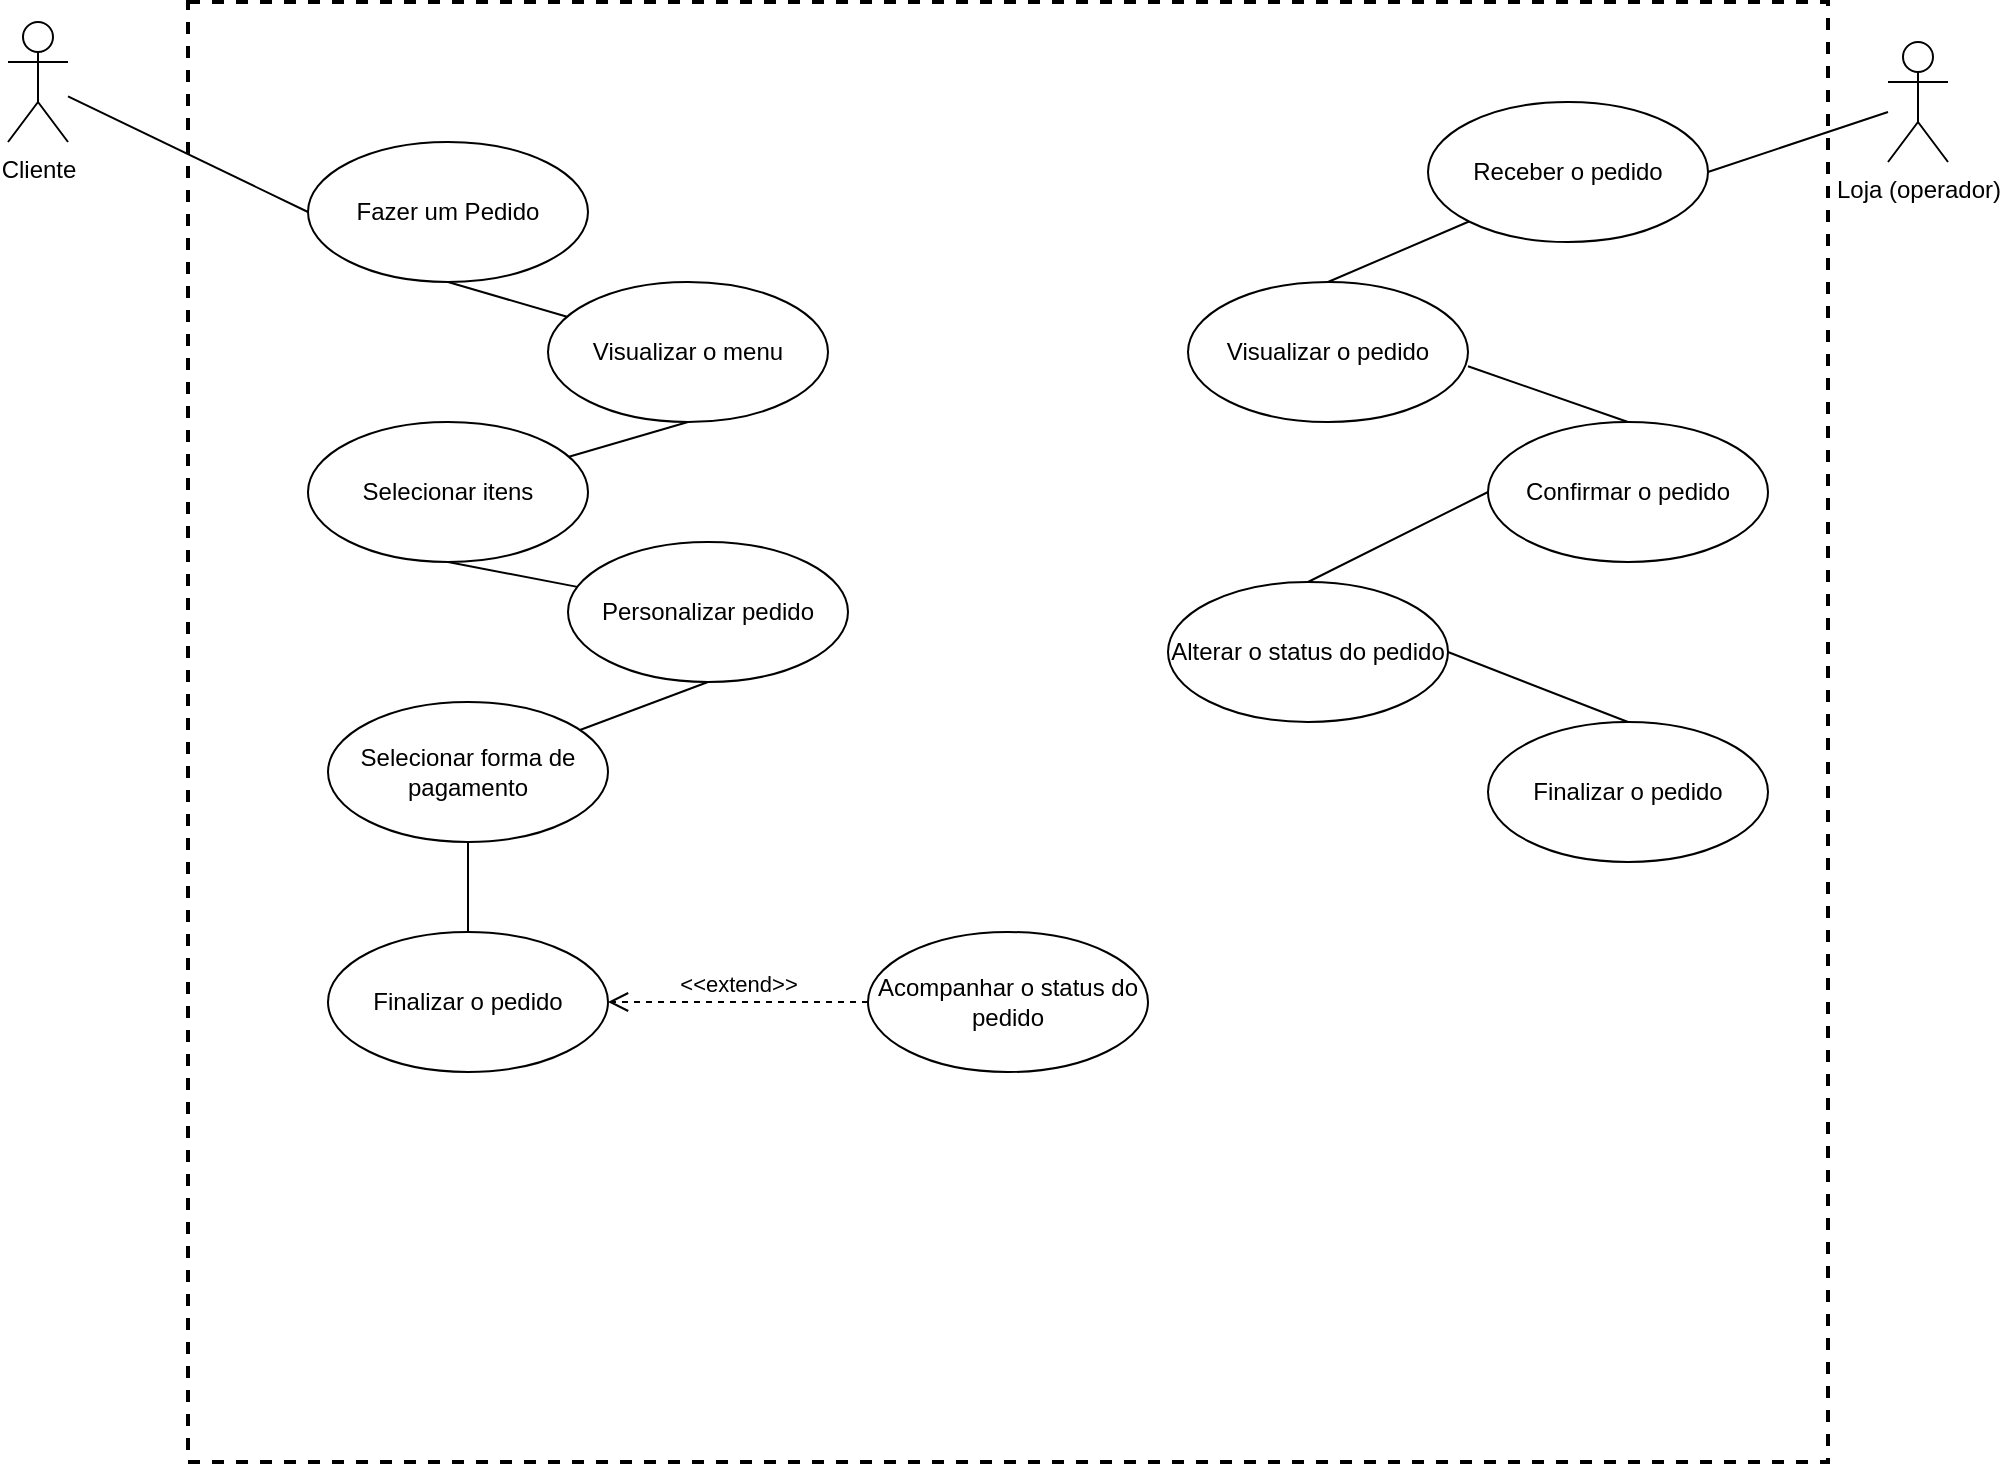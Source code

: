 <mxfile version="24.7.17">
  <diagram name="Página-1" id="71pjXaBnQ7cRSnU2qKGP">
    <mxGraphModel dx="1247" dy="647" grid="1" gridSize="10" guides="1" tooltips="1" connect="1" arrows="1" fold="1" page="1" pageScale="1" pageWidth="827" pageHeight="1169" math="0" shadow="0">
      <root>
        <mxCell id="0" />
        <mxCell id="1" parent="0" />
        <mxCell id="yrYXCM0s9pd2o91WFh4q-1" value="Cliente" style="shape=umlActor;verticalLabelPosition=bottom;verticalAlign=top;html=1;outlineConnect=0;" vertex="1" parent="1">
          <mxGeometry x="30" y="60" width="30" height="60" as="geometry" />
        </mxCell>
        <mxCell id="yrYXCM0s9pd2o91WFh4q-3" value="&lt;div&gt;&lt;br&gt;&lt;/div&gt;&lt;div&gt;&lt;br&gt;&lt;/div&gt;" style="html=1;whiteSpace=wrap;fillColor=none;dashed=1;strokeWidth=2;" vertex="1" parent="1">
          <mxGeometry x="120" y="50" width="820" height="730" as="geometry" />
        </mxCell>
        <mxCell id="yrYXCM0s9pd2o91WFh4q-4" value="Loja (operador)" style="shape=umlActor;verticalLabelPosition=bottom;verticalAlign=top;html=1;" vertex="1" parent="1">
          <mxGeometry x="970" y="70" width="30" height="60" as="geometry" />
        </mxCell>
        <mxCell id="yrYXCM0s9pd2o91WFh4q-7" value="Fazer um Pedido" style="ellipse;whiteSpace=wrap;html=1;" vertex="1" parent="1">
          <mxGeometry x="180" y="120" width="140" height="70" as="geometry" />
        </mxCell>
        <mxCell id="yrYXCM0s9pd2o91WFh4q-11" value="" style="endArrow=none;html=1;rounded=0;exitX=0;exitY=0.5;exitDx=0;exitDy=0;" edge="1" parent="1" source="yrYXCM0s9pd2o91WFh4q-7" target="yrYXCM0s9pd2o91WFh4q-1">
          <mxGeometry width="50" height="50" relative="1" as="geometry">
            <mxPoint x="340" y="270" as="sourcePoint" />
            <mxPoint x="390" y="220" as="targetPoint" />
          </mxGeometry>
        </mxCell>
        <mxCell id="yrYXCM0s9pd2o91WFh4q-12" value="Visualizar o menu" style="ellipse;whiteSpace=wrap;html=1;" vertex="1" parent="1">
          <mxGeometry x="300" y="190" width="140" height="70" as="geometry" />
        </mxCell>
        <mxCell id="yrYXCM0s9pd2o91WFh4q-14" value="" style="endArrow=none;html=1;rounded=0;entryX=0.5;entryY=1;entryDx=0;entryDy=0;" edge="1" parent="1" source="yrYXCM0s9pd2o91WFh4q-12" target="yrYXCM0s9pd2o91WFh4q-7">
          <mxGeometry width="50" height="50" relative="1" as="geometry">
            <mxPoint x="340" y="270" as="sourcePoint" />
            <mxPoint x="390" y="220" as="targetPoint" />
          </mxGeometry>
        </mxCell>
        <mxCell id="yrYXCM0s9pd2o91WFh4q-15" value="Selecionar itens" style="ellipse;whiteSpace=wrap;html=1;" vertex="1" parent="1">
          <mxGeometry x="180" y="260" width="140" height="70" as="geometry" />
        </mxCell>
        <mxCell id="yrYXCM0s9pd2o91WFh4q-16" value="" style="endArrow=none;html=1;rounded=0;entryX=0.5;entryY=1;entryDx=0;entryDy=0;" edge="1" parent="1" source="yrYXCM0s9pd2o91WFh4q-15" target="yrYXCM0s9pd2o91WFh4q-12">
          <mxGeometry width="50" height="50" relative="1" as="geometry">
            <mxPoint x="340" y="400" as="sourcePoint" />
            <mxPoint x="250" y="320" as="targetPoint" />
          </mxGeometry>
        </mxCell>
        <mxCell id="yrYXCM0s9pd2o91WFh4q-17" value="Personalizar pedido" style="ellipse;whiteSpace=wrap;html=1;" vertex="1" parent="1">
          <mxGeometry x="310" y="320" width="140" height="70" as="geometry" />
        </mxCell>
        <mxCell id="yrYXCM0s9pd2o91WFh4q-18" value="" style="endArrow=none;html=1;rounded=0;entryX=0.5;entryY=1;entryDx=0;entryDy=0;" edge="1" parent="1" source="yrYXCM0s9pd2o91WFh4q-17" target="yrYXCM0s9pd2o91WFh4q-15">
          <mxGeometry width="50" height="50" relative="1" as="geometry">
            <mxPoint x="340" y="530" as="sourcePoint" />
            <mxPoint x="250" y="450" as="targetPoint" />
          </mxGeometry>
        </mxCell>
        <mxCell id="yrYXCM0s9pd2o91WFh4q-19" value="Selecionar forma de pagamento" style="ellipse;whiteSpace=wrap;html=1;" vertex="1" parent="1">
          <mxGeometry x="190" y="400" width="140" height="70" as="geometry" />
        </mxCell>
        <mxCell id="yrYXCM0s9pd2o91WFh4q-20" value="" style="endArrow=none;html=1;rounded=0;entryX=0.5;entryY=1;entryDx=0;entryDy=0;" edge="1" parent="1" source="yrYXCM0s9pd2o91WFh4q-19" target="yrYXCM0s9pd2o91WFh4q-17">
          <mxGeometry width="50" height="50" relative="1" as="geometry">
            <mxPoint x="340" y="660" as="sourcePoint" />
            <mxPoint x="250" y="580" as="targetPoint" />
          </mxGeometry>
        </mxCell>
        <mxCell id="yrYXCM0s9pd2o91WFh4q-22" value="Finalizar o pedido" style="ellipse;whiteSpace=wrap;html=1;" vertex="1" parent="1">
          <mxGeometry x="190" y="515" width="140" height="70" as="geometry" />
        </mxCell>
        <mxCell id="yrYXCM0s9pd2o91WFh4q-23" value="" style="endArrow=none;html=1;rounded=0;exitX=0.5;exitY=0;exitDx=0;exitDy=0;entryX=0.5;entryY=1;entryDx=0;entryDy=0;" edge="1" parent="1" source="yrYXCM0s9pd2o91WFh4q-22" target="yrYXCM0s9pd2o91WFh4q-19">
          <mxGeometry width="50" height="50" relative="1" as="geometry">
            <mxPoint x="340" y="440" as="sourcePoint" />
            <mxPoint x="390" y="390" as="targetPoint" />
          </mxGeometry>
        </mxCell>
        <mxCell id="yrYXCM0s9pd2o91WFh4q-26" value="Receber o pedido" style="ellipse;whiteSpace=wrap;html=1;" vertex="1" parent="1">
          <mxGeometry x="740" y="100" width="140" height="70" as="geometry" />
        </mxCell>
        <mxCell id="yrYXCM0s9pd2o91WFh4q-27" value="Acompanhar o status do pedido" style="ellipse;whiteSpace=wrap;html=1;" vertex="1" parent="1">
          <mxGeometry x="460" y="515" width="140" height="70" as="geometry" />
        </mxCell>
        <mxCell id="yrYXCM0s9pd2o91WFh4q-28" value="" style="endArrow=none;html=1;rounded=0;entryX=1;entryY=0.5;entryDx=0;entryDy=0;" edge="1" parent="1" source="yrYXCM0s9pd2o91WFh4q-4" target="yrYXCM0s9pd2o91WFh4q-26">
          <mxGeometry width="50" height="50" relative="1" as="geometry">
            <mxPoint x="1030" y="188" as="sourcePoint" />
            <mxPoint x="910" y="130" as="targetPoint" />
          </mxGeometry>
        </mxCell>
        <mxCell id="yrYXCM0s9pd2o91WFh4q-29" value="Visualizar o pedido" style="ellipse;whiteSpace=wrap;html=1;" vertex="1" parent="1">
          <mxGeometry x="620" y="190" width="140" height="70" as="geometry" />
        </mxCell>
        <mxCell id="yrYXCM0s9pd2o91WFh4q-30" value="Confirmar o pedido" style="ellipse;whiteSpace=wrap;html=1;" vertex="1" parent="1">
          <mxGeometry x="770" y="260" width="140" height="70" as="geometry" />
        </mxCell>
        <mxCell id="yrYXCM0s9pd2o91WFh4q-31" value="Alterar o status do pedido" style="ellipse;whiteSpace=wrap;html=1;" vertex="1" parent="1">
          <mxGeometry x="610" y="340" width="140" height="70" as="geometry" />
        </mxCell>
        <mxCell id="yrYXCM0s9pd2o91WFh4q-32" value="Finalizar o pedido" style="ellipse;whiteSpace=wrap;html=1;" vertex="1" parent="1">
          <mxGeometry x="770" y="410" width="140" height="70" as="geometry" />
        </mxCell>
        <mxCell id="yrYXCM0s9pd2o91WFh4q-33" value="&amp;lt;&amp;lt;extend&amp;gt;&amp;gt;" style="html=1;verticalAlign=bottom;endArrow=open;dashed=1;endSize=8;curved=0;rounded=0;entryX=1;entryY=0.5;entryDx=0;entryDy=0;exitX=0;exitY=0.5;exitDx=0;exitDy=0;" edge="1" parent="1" source="yrYXCM0s9pd2o91WFh4q-27" target="yrYXCM0s9pd2o91WFh4q-22">
          <mxGeometry relative="1" as="geometry">
            <mxPoint x="630" y="390" as="sourcePoint" />
            <mxPoint x="550" y="390" as="targetPoint" />
          </mxGeometry>
        </mxCell>
        <mxCell id="yrYXCM0s9pd2o91WFh4q-34" value="" style="endArrow=none;html=1;rounded=0;entryX=0.5;entryY=0;entryDx=0;entryDy=0;exitX=0;exitY=0.5;exitDx=0;exitDy=0;" edge="1" parent="1" source="yrYXCM0s9pd2o91WFh4q-30" target="yrYXCM0s9pd2o91WFh4q-31">
          <mxGeometry width="50" height="50" relative="1" as="geometry">
            <mxPoint x="780" y="310" as="sourcePoint" />
            <mxPoint x="690" y="340" as="targetPoint" />
          </mxGeometry>
        </mxCell>
        <mxCell id="yrYXCM0s9pd2o91WFh4q-36" value="" style="endArrow=none;html=1;rounded=0;entryX=0.5;entryY=0;entryDx=0;entryDy=0;exitX=0;exitY=1;exitDx=0;exitDy=0;" edge="1" parent="1" source="yrYXCM0s9pd2o91WFh4q-26" target="yrYXCM0s9pd2o91WFh4q-29">
          <mxGeometry width="50" height="50" relative="1" as="geometry">
            <mxPoint x="780" y="305" as="sourcePoint" />
            <mxPoint x="700" y="360" as="targetPoint" />
          </mxGeometry>
        </mxCell>
        <mxCell id="yrYXCM0s9pd2o91WFh4q-37" value="" style="endArrow=none;html=1;rounded=0;entryX=1;entryY=0.602;entryDx=0;entryDy=0;exitX=0.5;exitY=0;exitDx=0;exitDy=0;entryPerimeter=0;" edge="1" parent="1" source="yrYXCM0s9pd2o91WFh4q-30" target="yrYXCM0s9pd2o91WFh4q-29">
          <mxGeometry width="50" height="50" relative="1" as="geometry">
            <mxPoint x="771" y="170" as="sourcePoint" />
            <mxPoint x="700" y="200" as="targetPoint" />
          </mxGeometry>
        </mxCell>
        <mxCell id="yrYXCM0s9pd2o91WFh4q-38" value="" style="endArrow=none;html=1;rounded=0;entryX=1;entryY=0.5;entryDx=0;entryDy=0;exitX=0.5;exitY=0;exitDx=0;exitDy=0;" edge="1" parent="1" source="yrYXCM0s9pd2o91WFh4q-32" target="yrYXCM0s9pd2o91WFh4q-31">
          <mxGeometry width="50" height="50" relative="1" as="geometry">
            <mxPoint x="850" y="270" as="sourcePoint" />
            <mxPoint x="770" y="242" as="targetPoint" />
          </mxGeometry>
        </mxCell>
      </root>
    </mxGraphModel>
  </diagram>
</mxfile>
